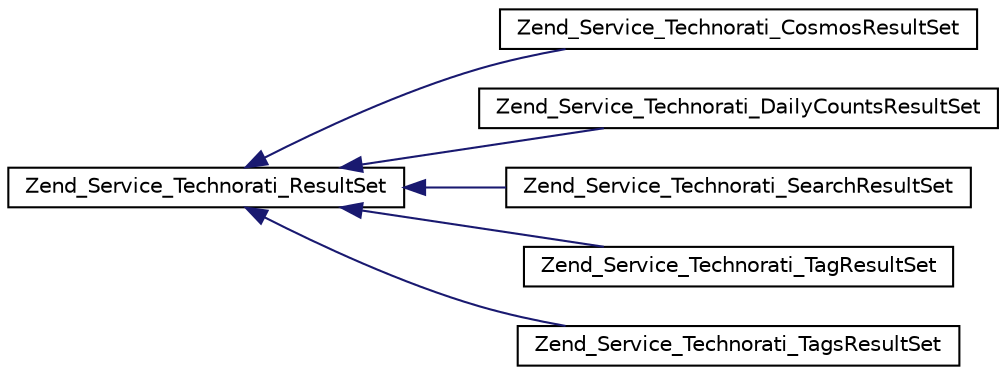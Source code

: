 digraph G
{
  edge [fontname="Helvetica",fontsize="10",labelfontname="Helvetica",labelfontsize="10"];
  node [fontname="Helvetica",fontsize="10",shape=record];
  rankdir="LR";
  Node1 [label="Zend_Service_Technorati_ResultSet",height=0.2,width=0.4,color="black", fillcolor="white", style="filled",URL="$class_zend___service___technorati___result_set.html"];
  Node1 -> Node2 [dir="back",color="midnightblue",fontsize="10",style="solid",fontname="Helvetica"];
  Node2 [label="Zend_Service_Technorati_CosmosResultSet",height=0.2,width=0.4,color="black", fillcolor="white", style="filled",URL="$class_zend___service___technorati___cosmos_result_set.html"];
  Node1 -> Node3 [dir="back",color="midnightblue",fontsize="10",style="solid",fontname="Helvetica"];
  Node3 [label="Zend_Service_Technorati_DailyCountsResultSet",height=0.2,width=0.4,color="black", fillcolor="white", style="filled",URL="$class_zend___service___technorati___daily_counts_result_set.html"];
  Node1 -> Node4 [dir="back",color="midnightblue",fontsize="10",style="solid",fontname="Helvetica"];
  Node4 [label="Zend_Service_Technorati_SearchResultSet",height=0.2,width=0.4,color="black", fillcolor="white", style="filled",URL="$class_zend___service___technorati___search_result_set.html"];
  Node1 -> Node5 [dir="back",color="midnightblue",fontsize="10",style="solid",fontname="Helvetica"];
  Node5 [label="Zend_Service_Technorati_TagResultSet",height=0.2,width=0.4,color="black", fillcolor="white", style="filled",URL="$class_zend___service___technorati___tag_result_set.html"];
  Node1 -> Node6 [dir="back",color="midnightblue",fontsize="10",style="solid",fontname="Helvetica"];
  Node6 [label="Zend_Service_Technorati_TagsResultSet",height=0.2,width=0.4,color="black", fillcolor="white", style="filled",URL="$class_zend___service___technorati___tags_result_set.html"];
}
